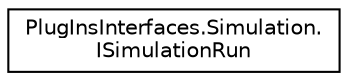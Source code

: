 digraph "Graphical Class Hierarchy"
{
  edge [fontname="Helvetica",fontsize="10",labelfontname="Helvetica",labelfontsize="10"];
  node [fontname="Helvetica",fontsize="10",shape=record];
  rankdir="LR";
  Node1 [label="PlugInsInterfaces.Simulation.\lISimulationRun",height=0.2,width=0.4,color="black", fillcolor="white", style="filled",URL="$interface_plug_ins_interfaces_1_1_simulation_1_1_i_simulation_run.html"];
}
